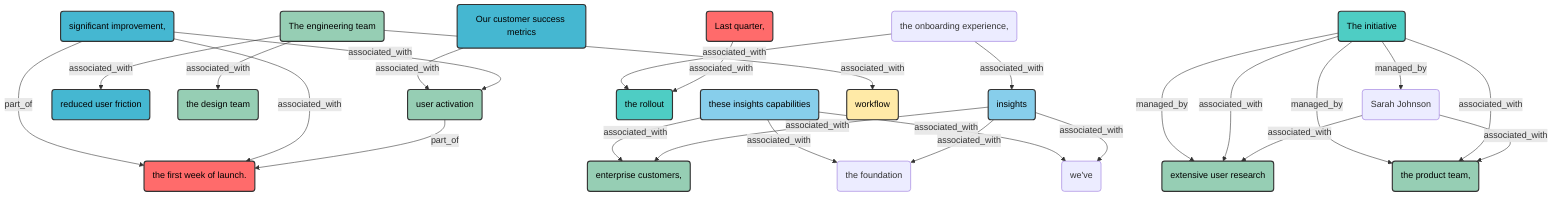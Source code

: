 flowchart TD
    entity_1751984972392_v0v0xqck1("Our customer success metrics")
    entity_1751984972393_adif3osq3("these insights capabilities")
    entity_1751984972388_fjfuyes61("the onboarding experience,")
    entity_1751984972392_67uynlpar("the first week of launch.")
    entity_1751984972392_bmvct5ill("significant improvement,")
    entity_1751984972393_y2ozcr02q("extensive user research")
    entity_1751984972392_5bs2yl2lc("reduced user friction")
    entity_1751984972393_ckgac8cfq("enterprise customers,")
    entity_1751984972391_h69w4q13j("The engineering team")
    entity_1751984972393_46evcxmic("the product team,")
    entity_1751984972391_1lfyyyi60("the design team")
    entity_1751984972392_bx5l2ur5d("user activation")
    entity_1751984972392_rnzd03e7c("The initiative")
    entity_1751984972394_itkuyc2hj("the foundation")
    entity_1751984972386_4rhvr4amj("Last quarter,")
    entity_1751984972393_msx60sxzq("Sarah Johnson")
    entity_1751984972390_wdoemx624("the rollout")
    entity_1751984972391_gcocvrupg("insights")
    entity_1751984972391_16p2az4mr("workflow")
    entity_1751984972394_mah1ne9c6("we've")
    entity_1751984972388_fjfuyes61 -->|"associated_with"| entity_1751984972390_wdoemx624
    entity_1751984972388_fjfuyes61 -->|"associated_with"| entity_1751984972391_gcocvrupg
    entity_1751984972386_4rhvr4amj -->|"associated_with"| entity_1751984972390_wdoemx624
    entity_1751984972391_h69w4q13j -->|"associated_with"| entity_1751984972392_5bs2yl2lc
    entity_1751984972391_h69w4q13j -->|"associated_with"| entity_1751984972391_1lfyyyi60
    entity_1751984972391_h69w4q13j -->|"associated_with"| entity_1751984972391_16p2az4mr
    entity_1751984972392_v0v0xqck1 -->|"associated_with"| entity_1751984972392_bx5l2ur5d
    entity_1751984972392_bmvct5ill -->|"part_of"| entity_1751984972392_67uynlpar
    entity_1751984972392_bmvct5ill -->|"associated_with"| entity_1751984972392_67uynlpar
    entity_1751984972392_bx5l2ur5d -->|"part_of"| entity_1751984972392_67uynlpar
    entity_1751984972392_bmvct5ill -->|"associated_with"| entity_1751984972392_bx5l2ur5d
    entity_1751984972392_rnzd03e7c -->|"managed_by"| entity_1751984972393_y2ozcr02q
    entity_1751984972392_rnzd03e7c -->|"associated_with"| entity_1751984972393_y2ozcr02q
    entity_1751984972393_msx60sxzq -->|"associated_with"| entity_1751984972393_y2ozcr02q
    entity_1751984972392_rnzd03e7c -->|"managed_by"| entity_1751984972393_46evcxmic
    entity_1751984972392_rnzd03e7c -->|"associated_with"| entity_1751984972393_46evcxmic
    entity_1751984972393_msx60sxzq -->|"associated_with"| entity_1751984972393_46evcxmic
    entity_1751984972392_rnzd03e7c -->|"managed_by"| entity_1751984972393_msx60sxzq
    entity_1751984972393_adif3osq3 -->|"associated_with"| entity_1751984972393_ckgac8cfq
    entity_1751984972393_adif3osq3 -->|"associated_with"| entity_1751984972394_itkuyc2hj
    entity_1751984972393_adif3osq3 -->|"associated_with"| entity_1751984972394_mah1ne9c6
    entity_1751984972391_gcocvrupg -->|"associated_with"| entity_1751984972393_ckgac8cfq
    entity_1751984972391_gcocvrupg -->|"associated_with"| entity_1751984972394_itkuyc2hj
    entity_1751984972391_gcocvrupg -->|"associated_with"| entity_1751984972394_mah1ne9c6

    classDef classoutcome fill:#45B7D1,stroke:#333,stroke-width:2px,color:#000
    class entity_1751984972392_v0v0xqck1,entity_1751984972392_bmvct5ill,entity_1751984972392_5bs2yl2lc classoutcome
    classDef classinsight fill:#87CEEB,stroke:#333,stroke-width:2px,color:#000
    class entity_1751984972393_adif3osq3,entity_1751984972391_gcocvrupg classinsight
    classDef classtimeperiod fill:#FF6B6B,stroke:#333,stroke-width:2px,color:#000
    class entity_1751984972392_67uynlpar,entity_1751984972386_4rhvr4amj classtimeperiod
    classDef classstakeholder fill:#96CEB4,stroke:#333,stroke-width:2px,color:#000
    class entity_1751984972393_y2ozcr02q,entity_1751984972393_ckgac8cfq,entity_1751984972391_h69w4q13j,entity_1751984972393_46evcxmic,entity_1751984972391_1lfyyyi60,entity_1751984972392_bx5l2ur5d classstakeholder
    classDef classinitiative fill:#4ECDC4,stroke:#333,stroke-width:2px,color:#000
    class entity_1751984972392_rnzd03e7c,entity_1751984972390_wdoemx624 classinitiative
    classDef classprocess fill:#FFEAA7,stroke:#333,stroke-width:2px,color:#000
    class entity_1751984972391_16p2az4mr classprocess